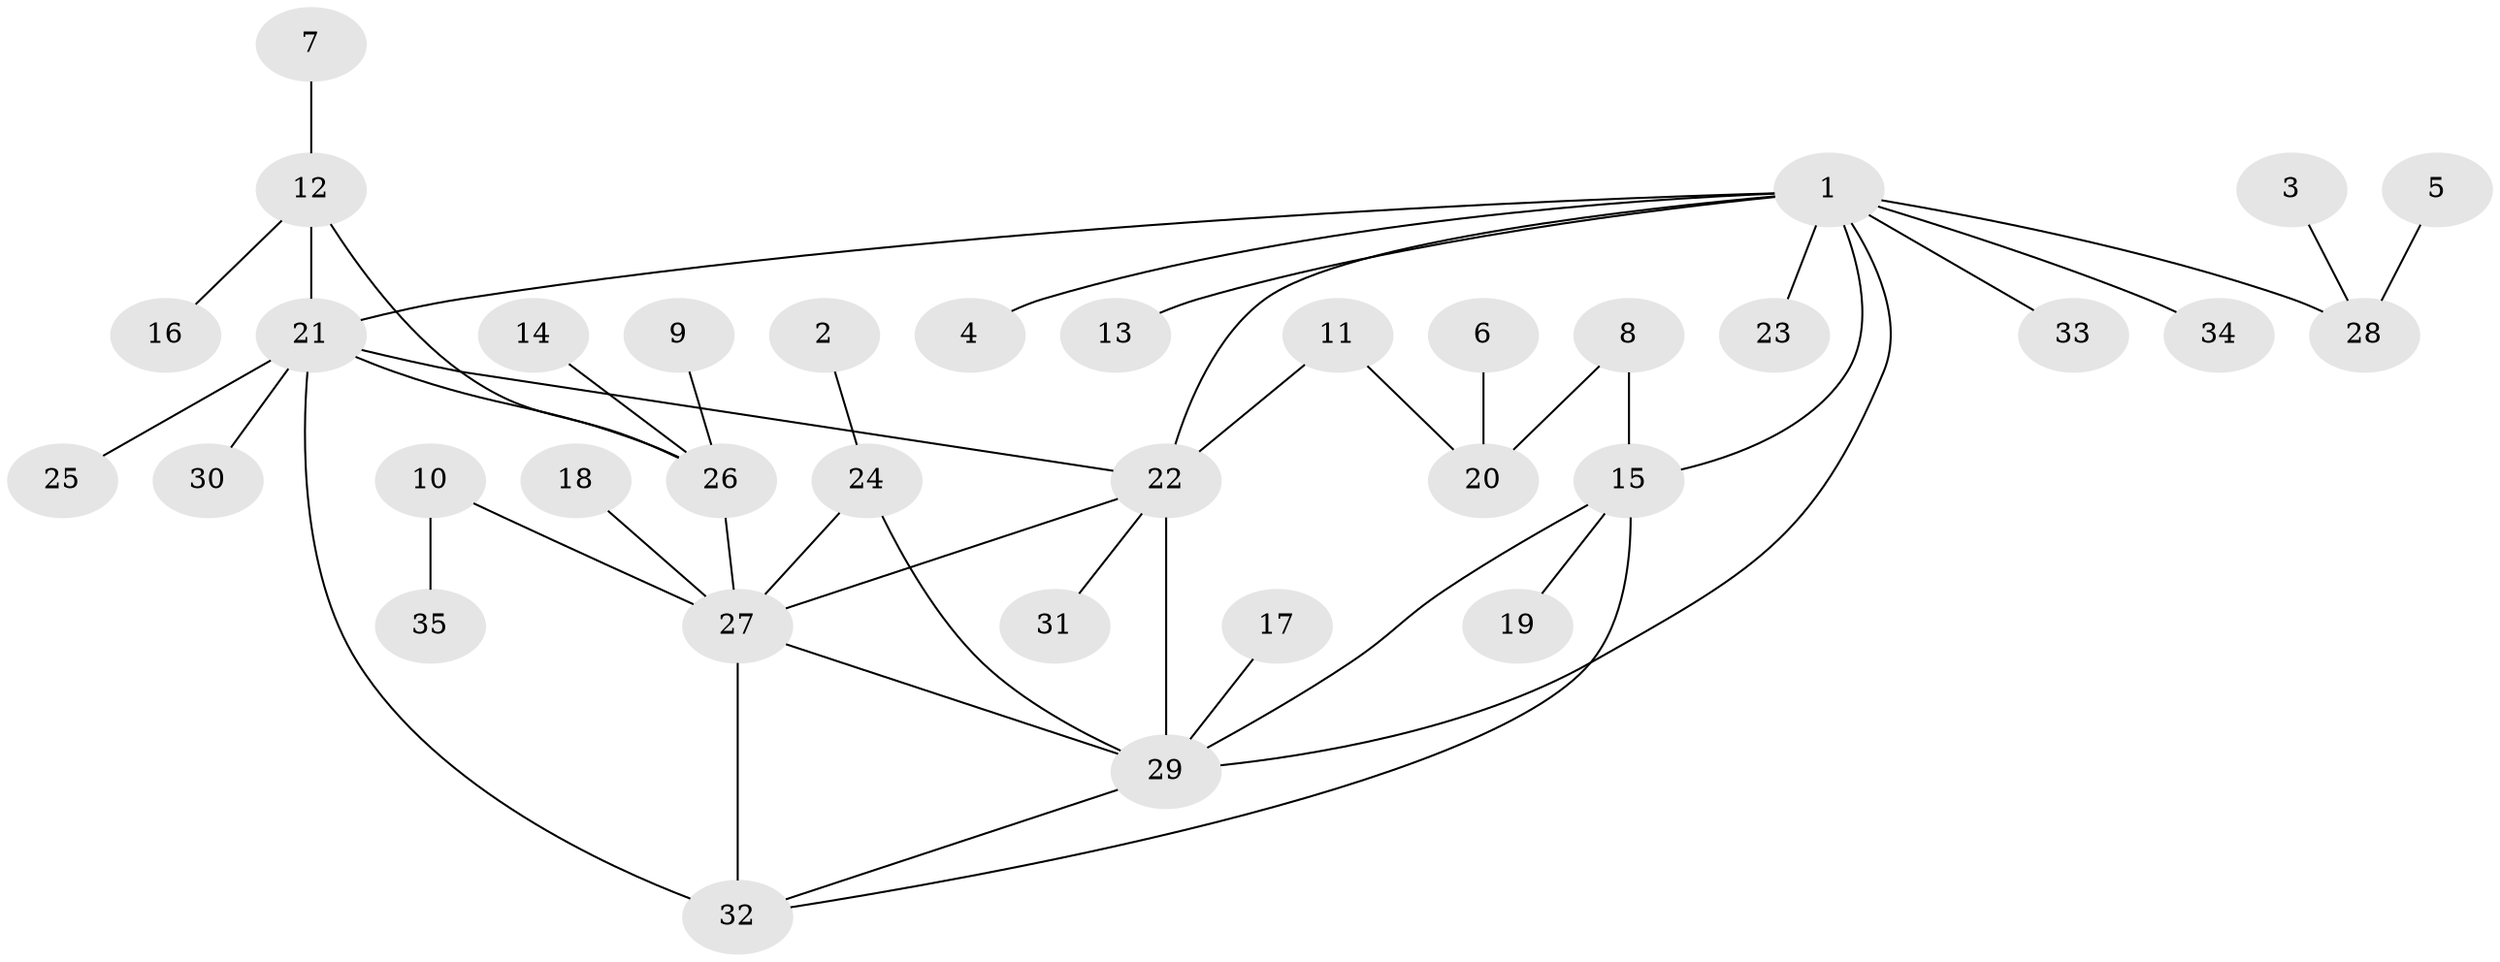 // original degree distribution, {7: 0.057971014492753624, 6: 0.043478260869565216, 5: 0.057971014492753624, 8: 0.014492753623188406, 9: 0.014492753623188406, 2: 0.2028985507246377, 3: 0.057971014492753624, 1: 0.5362318840579711, 4: 0.014492753623188406}
// Generated by graph-tools (version 1.1) at 2025/26/03/09/25 03:26:33]
// undirected, 35 vertices, 45 edges
graph export_dot {
graph [start="1"]
  node [color=gray90,style=filled];
  1;
  2;
  3;
  4;
  5;
  6;
  7;
  8;
  9;
  10;
  11;
  12;
  13;
  14;
  15;
  16;
  17;
  18;
  19;
  20;
  21;
  22;
  23;
  24;
  25;
  26;
  27;
  28;
  29;
  30;
  31;
  32;
  33;
  34;
  35;
  1 -- 4 [weight=1.0];
  1 -- 13 [weight=1.0];
  1 -- 15 [weight=1.0];
  1 -- 21 [weight=1.0];
  1 -- 22 [weight=2.0];
  1 -- 23 [weight=1.0];
  1 -- 28 [weight=2.0];
  1 -- 29 [weight=1.0];
  1 -- 33 [weight=1.0];
  1 -- 34 [weight=1.0];
  2 -- 24 [weight=1.0];
  3 -- 28 [weight=1.0];
  5 -- 28 [weight=1.0];
  6 -- 20 [weight=1.0];
  7 -- 12 [weight=1.0];
  8 -- 15 [weight=1.0];
  8 -- 20 [weight=1.0];
  9 -- 26 [weight=1.0];
  10 -- 27 [weight=1.0];
  10 -- 35 [weight=1.0];
  11 -- 20 [weight=1.0];
  11 -- 22 [weight=1.0];
  12 -- 16 [weight=1.0];
  12 -- 21 [weight=1.0];
  12 -- 26 [weight=1.0];
  14 -- 26 [weight=1.0];
  15 -- 19 [weight=1.0];
  15 -- 29 [weight=1.0];
  15 -- 32 [weight=1.0];
  17 -- 29 [weight=1.0];
  18 -- 27 [weight=1.0];
  21 -- 22 [weight=1.0];
  21 -- 25 [weight=1.0];
  21 -- 26 [weight=1.0];
  21 -- 30 [weight=1.0];
  21 -- 32 [weight=2.0];
  22 -- 27 [weight=1.0];
  22 -- 29 [weight=1.0];
  22 -- 31 [weight=1.0];
  24 -- 27 [weight=1.0];
  24 -- 29 [weight=1.0];
  26 -- 27 [weight=1.0];
  27 -- 29 [weight=1.0];
  27 -- 32 [weight=1.0];
  29 -- 32 [weight=1.0];
}
